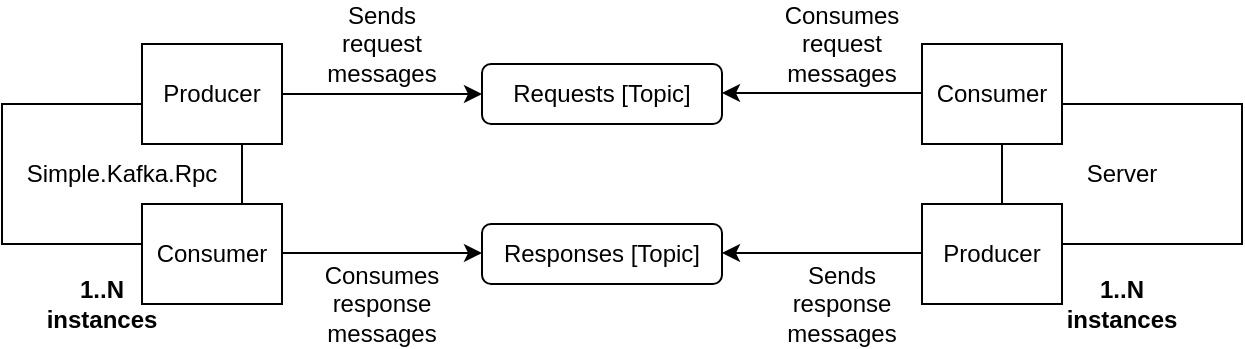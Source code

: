<mxfile version="15.2.9" type="device"><diagram id="6tzmFyFHmrXVkOZTiCNE" name="Page-1"><mxGraphModel dx="1374" dy="794" grid="1" gridSize="10" guides="1" tooltips="1" connect="1" arrows="1" fold="1" page="1" pageScale="1" pageWidth="850" pageHeight="1100" math="0" shadow="0"><root><mxCell id="0"/><mxCell id="1" parent="0"/><mxCell id="TfU8uNSDh18QM3F_1e9V-1" value="" style="shape=table;startSize=0;container=1;collapsible=0;childLayout=tableLayout;" parent="1" vertex="1"><mxGeometry x="120" y="320" width="120" height="70" as="geometry"/></mxCell><mxCell id="TfU8uNSDh18QM3F_1e9V-2" value="" style="shape=partialRectangle;collapsible=0;dropTarget=0;pointerEvents=0;fillColor=none;top=0;left=0;bottom=0;right=0;points=[[0,0.5],[1,0.5]];portConstraint=eastwest;" parent="TfU8uNSDh18QM3F_1e9V-1" vertex="1"><mxGeometry width="120" height="70" as="geometry"/></mxCell><mxCell id="TfU8uNSDh18QM3F_1e9V-3" value="Simple.Kafka.Rpc" style="shape=partialRectangle;html=1;whiteSpace=wrap;connectable=0;overflow=hidden;fillColor=none;top=0;left=0;bottom=0;right=0;pointerEvents=1;" parent="TfU8uNSDh18QM3F_1e9V-2" vertex="1"><mxGeometry width="120" height="70" as="geometry"><mxRectangle width="120" height="70" as="alternateBounds"/></mxGeometry></mxCell><mxCell id="TfU8uNSDh18QM3F_1e9V-4" value="Producer" style="rounded=0;whiteSpace=wrap;html=1;" parent="1" vertex="1"><mxGeometry x="190" y="290" width="70" height="50" as="geometry"/></mxCell><mxCell id="TfU8uNSDh18QM3F_1e9V-6" value="Consumer" style="rounded=0;whiteSpace=wrap;html=1;" parent="1" vertex="1"><mxGeometry x="190" y="370" width="70" height="50" as="geometry"/></mxCell><mxCell id="TfU8uNSDh18QM3F_1e9V-7" value="Requests [Topic]" style="rounded=1;whiteSpace=wrap;html=1;" parent="1" vertex="1"><mxGeometry x="360" y="300" width="120" height="30" as="geometry"/></mxCell><mxCell id="TfU8uNSDh18QM3F_1e9V-8" value="" style="endArrow=classic;html=1;exitX=1;exitY=0.5;exitDx=0;exitDy=0;entryX=0;entryY=0.5;entryDx=0;entryDy=0;" parent="1" source="TfU8uNSDh18QM3F_1e9V-4" target="TfU8uNSDh18QM3F_1e9V-7" edge="1"><mxGeometry width="50" height="50" relative="1" as="geometry"><mxPoint x="400" y="430" as="sourcePoint"/><mxPoint x="450" y="380" as="targetPoint"/></mxGeometry></mxCell><mxCell id="TfU8uNSDh18QM3F_1e9V-9" value="Responses [Topic]" style="rounded=1;whiteSpace=wrap;html=1;" parent="1" vertex="1"><mxGeometry x="360" y="380" width="120" height="30" as="geometry"/></mxCell><mxCell id="TfU8uNSDh18QM3F_1e9V-11" value="" style="shape=table;startSize=0;container=1;collapsible=0;childLayout=tableLayout;" parent="1" vertex="1"><mxGeometry x="620" y="320" width="120" height="70" as="geometry"/></mxCell><mxCell id="TfU8uNSDh18QM3F_1e9V-12" value="" style="shape=partialRectangle;collapsible=0;dropTarget=0;pointerEvents=0;fillColor=none;top=0;left=0;bottom=0;right=0;points=[[0,0.5],[1,0.5]];portConstraint=eastwest;" parent="TfU8uNSDh18QM3F_1e9V-11" vertex="1"><mxGeometry width="120" height="70" as="geometry"/></mxCell><mxCell id="TfU8uNSDh18QM3F_1e9V-13" value="Server" style="shape=partialRectangle;html=1;whiteSpace=wrap;connectable=0;overflow=hidden;fillColor=none;top=0;left=0;bottom=0;right=0;pointerEvents=1;" parent="TfU8uNSDh18QM3F_1e9V-12" vertex="1"><mxGeometry width="120" height="70" as="geometry"><mxRectangle width="120" height="70" as="alternateBounds"/></mxGeometry></mxCell><mxCell id="TfU8uNSDh18QM3F_1e9V-14" value="Producer" style="rounded=0;whiteSpace=wrap;html=1;" parent="1" vertex="1"><mxGeometry x="580" y="370" width="70" height="50" as="geometry"/></mxCell><mxCell id="TfU8uNSDh18QM3F_1e9V-15" value="Consumer" style="rounded=0;whiteSpace=wrap;html=1;" parent="1" vertex="1"><mxGeometry x="580" y="290" width="70" height="50" as="geometry"/></mxCell><mxCell id="TfU8uNSDh18QM3F_1e9V-17" value="" style="edgeStyle=orthogonalEdgeStyle;rounded=0;orthogonalLoop=1;jettySize=auto;html=1;" parent="1" edge="1"><mxGeometry relative="1" as="geometry"><mxPoint x="580" y="314.5" as="sourcePoint"/><mxPoint x="480" y="314.5" as="targetPoint"/></mxGeometry></mxCell><mxCell id="TfU8uNSDh18QM3F_1e9V-18" value="&lt;b&gt;1..N instances&lt;/b&gt;" style="text;html=1;strokeColor=none;fillColor=none;align=center;verticalAlign=middle;whiteSpace=wrap;rounded=0;" parent="1" vertex="1"><mxGeometry x="640" y="400" width="80" height="40" as="geometry"/></mxCell><mxCell id="TfU8uNSDh18QM3F_1e9V-19" value="&lt;b&gt;1..N instances&lt;/b&gt;" style="text;html=1;strokeColor=none;fillColor=none;align=center;verticalAlign=middle;whiteSpace=wrap;rounded=0;" parent="1" vertex="1"><mxGeometry x="130" y="400" width="80" height="40" as="geometry"/></mxCell><mxCell id="TfU8uNSDh18QM3F_1e9V-21" value="Sends request messages" style="text;html=1;strokeColor=none;fillColor=none;align=center;verticalAlign=middle;whiteSpace=wrap;rounded=0;" parent="1" vertex="1"><mxGeometry x="290" y="280" width="40" height="20" as="geometry"/></mxCell><mxCell id="TfU8uNSDh18QM3F_1e9V-22" value="Consumes&lt;br&gt;response&lt;br&gt;messages" style="text;html=1;strokeColor=none;fillColor=none;align=center;verticalAlign=middle;whiteSpace=wrap;rounded=0;" parent="1" vertex="1"><mxGeometry x="290" y="410" width="40" height="20" as="geometry"/></mxCell><mxCell id="TfU8uNSDh18QM3F_1e9V-26" value="" style="edgeStyle=orthogonalEdgeStyle;rounded=0;orthogonalLoop=1;jettySize=auto;html=1;" parent="1" edge="1"><mxGeometry relative="1" as="geometry"><mxPoint x="580" y="394.5" as="sourcePoint"/><mxPoint x="480" y="394.5" as="targetPoint"/></mxGeometry></mxCell><mxCell id="TfU8uNSDh18QM3F_1e9V-27" value="Consumes&lt;br&gt;request&lt;br&gt;messages" style="text;html=1;strokeColor=none;fillColor=none;align=center;verticalAlign=middle;whiteSpace=wrap;rounded=0;" parent="1" vertex="1"><mxGeometry x="520" y="280" width="40" height="20" as="geometry"/></mxCell><mxCell id="TfU8uNSDh18QM3F_1e9V-28" value="Sends response&lt;br&gt;messages" style="text;html=1;strokeColor=none;fillColor=none;align=center;verticalAlign=middle;whiteSpace=wrap;rounded=0;" parent="1" vertex="1"><mxGeometry x="520" y="410" width="40" height="20" as="geometry"/></mxCell><mxCell id="Iy9G2xnMJpR4cvQ0hEPM-1" value="" style="endArrow=classic;html=1;exitX=1;exitY=0.5;exitDx=0;exitDy=0;entryX=0;entryY=0.5;entryDx=0;entryDy=0;" edge="1" parent="1"><mxGeometry width="50" height="50" relative="1" as="geometry"><mxPoint x="260" y="394.5" as="sourcePoint"/><mxPoint x="360" y="394.5" as="targetPoint"/></mxGeometry></mxCell></root></mxGraphModel></diagram></mxfile>
